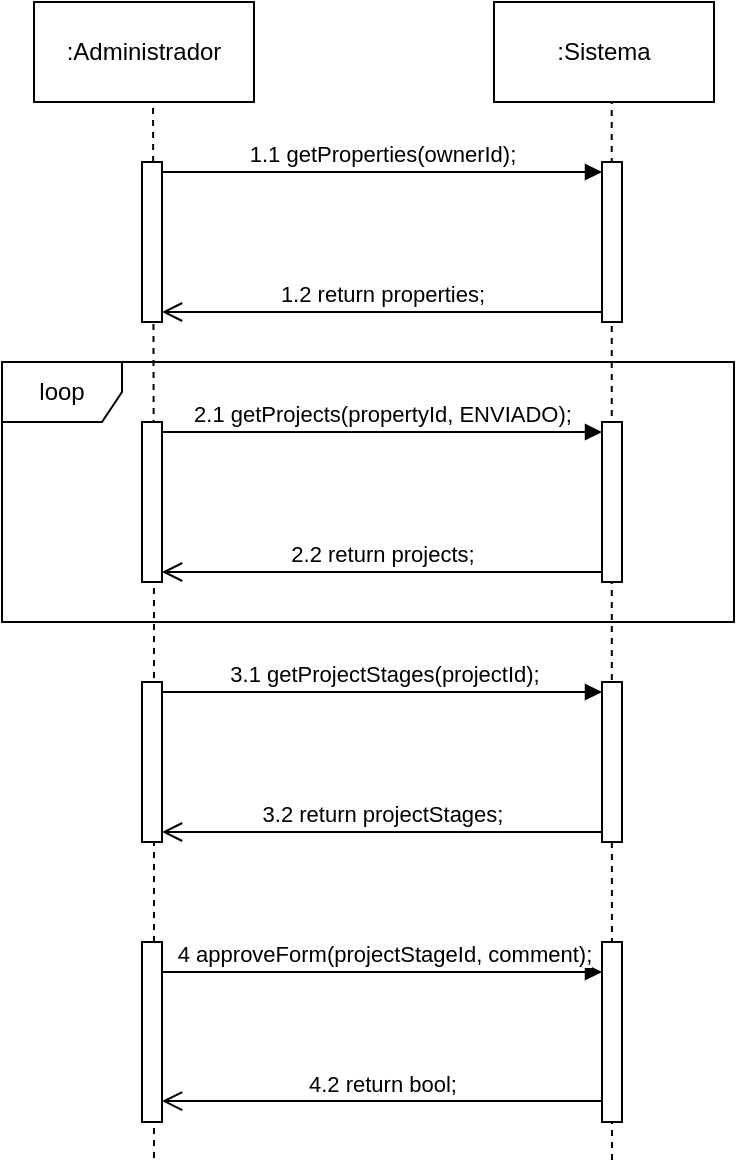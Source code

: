 <mxfile version="21.6.8" type="device">
  <diagram name="Página-1" id="xBMDfGFC0CwT-q9_LW5D">
    <mxGraphModel dx="819" dy="478" grid="1" gridSize="10" guides="1" tooltips="1" connect="1" arrows="1" fold="1" page="1" pageScale="1" pageWidth="827" pageHeight="1169" math="0" shadow="0">
      <root>
        <mxCell id="0" />
        <mxCell id="1" parent="0" />
        <mxCell id="kx_PcAyKxq6jTArTAhgE-3" style="edgeStyle=orthogonalEdgeStyle;rounded=0;orthogonalLoop=1;jettySize=auto;html=1;endArrow=none;endFill=0;dashed=1;" parent="1" edge="1">
          <mxGeometry relative="1" as="geometry">
            <mxPoint x="300" y="670" as="targetPoint" />
            <mxPoint x="299.499" y="125" as="sourcePoint" />
          </mxGeometry>
        </mxCell>
        <mxCell id="kx_PcAyKxq6jTArTAhgE-4" value=":Administrador" style="html=1;whiteSpace=wrap;" parent="1" vertex="1">
          <mxGeometry x="240" y="90" width="110" height="50" as="geometry" />
        </mxCell>
        <mxCell id="kx_PcAyKxq6jTArTAhgE-5" style="edgeStyle=orthogonalEdgeStyle;rounded=0;orthogonalLoop=1;jettySize=auto;html=1;dashed=1;endArrow=none;endFill=0;exitX=0.535;exitY=0.96;exitDx=0;exitDy=0;exitPerimeter=0;" parent="1" source="kx_PcAyKxq6jTArTAhgE-6" edge="1">
          <mxGeometry relative="1" as="geometry">
            <mxPoint x="529" y="670" as="targetPoint" />
          </mxGeometry>
        </mxCell>
        <mxCell id="kx_PcAyKxq6jTArTAhgE-6" value=":Sistema" style="html=1;whiteSpace=wrap;" parent="1" vertex="1">
          <mxGeometry x="470" y="90" width="110" height="50" as="geometry" />
        </mxCell>
        <mxCell id="kx_PcAyKxq6jTArTAhgE-7" value="" style="html=1;points=[[0,0,0,0,5],[0,1,0,0,-5],[1,0,0,0,5],[1,1,0,0,-5]];perimeter=orthogonalPerimeter;outlineConnect=0;targetShapes=umlLifeline;portConstraint=eastwest;newEdgeStyle={&quot;curved&quot;:0,&quot;rounded&quot;:0};" parent="1" vertex="1">
          <mxGeometry x="524" y="300" width="10" height="80" as="geometry" />
        </mxCell>
        <mxCell id="kx_PcAyKxq6jTArTAhgE-8" value="2.1 getProjects(propertyId, ENVIADO);" style="html=1;verticalAlign=bottom;endArrow=block;curved=0;rounded=0;entryX=0;entryY=0;entryDx=0;entryDy=5;exitX=1;exitY=0;exitDx=0;exitDy=5;exitPerimeter=0;" parent="1" source="kx_PcAyKxq6jTArTAhgE-10" target="kx_PcAyKxq6jTArTAhgE-7" edge="1">
          <mxGeometry relative="1" as="geometry">
            <mxPoint x="299" y="305" as="sourcePoint" />
            <mxPoint as="offset" />
          </mxGeometry>
        </mxCell>
        <mxCell id="kx_PcAyKxq6jTArTAhgE-9" value="2.2 return projects;" style="html=1;verticalAlign=bottom;endArrow=open;endSize=8;curved=0;rounded=0;exitX=0;exitY=1;exitDx=0;exitDy=-5;entryX=1;entryY=1;entryDx=0;entryDy=-5;entryPerimeter=0;" parent="1" source="kx_PcAyKxq6jTArTAhgE-7" target="kx_PcAyKxq6jTArTAhgE-10" edge="1">
          <mxGeometry relative="1" as="geometry">
            <mxPoint x="299" y="376" as="targetPoint" />
          </mxGeometry>
        </mxCell>
        <mxCell id="kx_PcAyKxq6jTArTAhgE-10" value="" style="html=1;points=[[0,0,0,0,5],[0,1,0,0,-5],[1,0,0,0,5],[1,1,0,0,-5]];perimeter=orthogonalPerimeter;outlineConnect=0;targetShapes=umlLifeline;portConstraint=eastwest;newEdgeStyle={&quot;curved&quot;:0,&quot;rounded&quot;:0};" parent="1" vertex="1">
          <mxGeometry x="294" y="300" width="10" height="80" as="geometry" />
        </mxCell>
        <mxCell id="kx_PcAyKxq6jTArTAhgE-11" value="" style="html=1;points=[[0,0,0,0,5],[0,1,0,0,-5],[1,0,0,0,5],[1,1,0,0,-5]];perimeter=orthogonalPerimeter;outlineConnect=0;targetShapes=umlLifeline;portConstraint=eastwest;newEdgeStyle={&quot;curved&quot;:0,&quot;rounded&quot;:0};" parent="1" vertex="1">
          <mxGeometry x="524" y="430" width="10" height="80" as="geometry" />
        </mxCell>
        <mxCell id="kx_PcAyKxq6jTArTAhgE-12" value="3.1 getProjectStages(projectId);" style="html=1;verticalAlign=bottom;endArrow=block;curved=0;rounded=0;entryX=0;entryY=0;entryDx=0;entryDy=5;exitX=1;exitY=0;exitDx=0;exitDy=5;exitPerimeter=0;" parent="1" source="kx_PcAyKxq6jTArTAhgE-14" target="kx_PcAyKxq6jTArTAhgE-11" edge="1">
          <mxGeometry x="0.003" relative="1" as="geometry">
            <mxPoint x="299" y="435" as="sourcePoint" />
            <mxPoint as="offset" />
          </mxGeometry>
        </mxCell>
        <mxCell id="kx_PcAyKxq6jTArTAhgE-13" value="3.2 return projectStages;" style="html=1;verticalAlign=bottom;endArrow=open;endSize=8;curved=0;rounded=0;exitX=0;exitY=1;exitDx=0;exitDy=-5;entryX=1;entryY=1;entryDx=0;entryDy=-5;entryPerimeter=0;" parent="1" source="kx_PcAyKxq6jTArTAhgE-11" target="kx_PcAyKxq6jTArTAhgE-14" edge="1">
          <mxGeometry relative="1" as="geometry">
            <mxPoint x="299" y="506" as="targetPoint" />
          </mxGeometry>
        </mxCell>
        <mxCell id="kx_PcAyKxq6jTArTAhgE-14" value="" style="html=1;points=[[0,0,0,0,5],[0,1,0,0,-5],[1,0,0,0,5],[1,1,0,0,-5]];perimeter=orthogonalPerimeter;outlineConnect=0;targetShapes=umlLifeline;portConstraint=eastwest;newEdgeStyle={&quot;curved&quot;:0,&quot;rounded&quot;:0};" parent="1" vertex="1">
          <mxGeometry x="294" y="430" width="10" height="80" as="geometry" />
        </mxCell>
        <mxCell id="kx_PcAyKxq6jTArTAhgE-26" value="" style="html=1;points=[[0,0,0,0,5],[0,1,0,0,-5],[1,0,0,0,5],[1,1,0,0,-5]];perimeter=orthogonalPerimeter;outlineConnect=0;targetShapes=umlLifeline;portConstraint=eastwest;newEdgeStyle={&quot;curved&quot;:0,&quot;rounded&quot;:0};" parent="1" vertex="1">
          <mxGeometry x="524" y="560" width="10" height="90" as="geometry" />
        </mxCell>
        <mxCell id="kx_PcAyKxq6jTArTAhgE-27" value="4 approveForm(projectStageId, comment);" style="html=1;verticalAlign=bottom;endArrow=block;curved=0;rounded=0;entryX=0;entryY=0;entryDx=0;entryDy=5;exitX=1;exitY=0;exitDx=0;exitDy=5;exitPerimeter=0;" parent="1" edge="1">
          <mxGeometry x="0.003" relative="1" as="geometry">
            <mxPoint x="304" y="575" as="sourcePoint" />
            <mxPoint as="offset" />
            <mxPoint x="524" y="575" as="targetPoint" />
          </mxGeometry>
        </mxCell>
        <mxCell id="kx_PcAyKxq6jTArTAhgE-29" value="" style="html=1;points=[[0,0,0,0,5],[0,1,0,0,-5],[1,0,0,0,5],[1,1,0,0,-5]];perimeter=orthogonalPerimeter;outlineConnect=0;targetShapes=umlLifeline;portConstraint=eastwest;newEdgeStyle={&quot;curved&quot;:0,&quot;rounded&quot;:0};" parent="1" vertex="1">
          <mxGeometry x="294" y="560" width="10" height="90" as="geometry" />
        </mxCell>
        <mxCell id="LBBF62b1J57x7txm6KjX-1" value="4.2 return bool;" style="html=1;verticalAlign=bottom;endArrow=open;endSize=8;curved=0;rounded=0;exitX=0;exitY=1;exitDx=0;exitDy=-5;entryX=1;entryY=1;entryDx=0;entryDy=-5;entryPerimeter=0;" edge="1" parent="1">
          <mxGeometry relative="1" as="geometry">
            <mxPoint x="304" y="639.52" as="targetPoint" />
            <mxPoint x="524" y="639.52" as="sourcePoint" />
          </mxGeometry>
        </mxCell>
        <mxCell id="LBBF62b1J57x7txm6KjX-2" value="" style="html=1;points=[[0,0,0,0,5],[0,1,0,0,-5],[1,0,0,0,5],[1,1,0,0,-5]];perimeter=orthogonalPerimeter;outlineConnect=0;targetShapes=umlLifeline;portConstraint=eastwest;newEdgeStyle={&quot;curved&quot;:0,&quot;rounded&quot;:0};" vertex="1" parent="1">
          <mxGeometry x="524" y="170" width="10" height="80" as="geometry" />
        </mxCell>
        <mxCell id="LBBF62b1J57x7txm6KjX-3" value="1.1 getProperties(ownerId);" style="html=1;verticalAlign=bottom;endArrow=block;curved=0;rounded=0;entryX=0;entryY=0;entryDx=0;entryDy=5;exitX=1;exitY=0;exitDx=0;exitDy=5;exitPerimeter=0;" edge="1" parent="1" source="LBBF62b1J57x7txm6KjX-5" target="LBBF62b1J57x7txm6KjX-2">
          <mxGeometry relative="1" as="geometry">
            <mxPoint x="299" y="175" as="sourcePoint" />
            <mxPoint as="offset" />
          </mxGeometry>
        </mxCell>
        <mxCell id="LBBF62b1J57x7txm6KjX-4" value="1.2 return properties;" style="html=1;verticalAlign=bottom;endArrow=open;endSize=8;curved=0;rounded=0;exitX=0;exitY=1;exitDx=0;exitDy=-5;entryX=1;entryY=1;entryDx=0;entryDy=-5;entryPerimeter=0;" edge="1" parent="1" source="LBBF62b1J57x7txm6KjX-2" target="LBBF62b1J57x7txm6KjX-5">
          <mxGeometry relative="1" as="geometry">
            <mxPoint x="299" y="246" as="targetPoint" />
          </mxGeometry>
        </mxCell>
        <mxCell id="LBBF62b1J57x7txm6KjX-5" value="" style="html=1;points=[[0,0,0,0,5],[0,1,0,0,-5],[1,0,0,0,5],[1,1,0,0,-5]];perimeter=orthogonalPerimeter;outlineConnect=0;targetShapes=umlLifeline;portConstraint=eastwest;newEdgeStyle={&quot;curved&quot;:0,&quot;rounded&quot;:0};" vertex="1" parent="1">
          <mxGeometry x="294" y="170" width="10" height="80" as="geometry" />
        </mxCell>
        <mxCell id="LBBF62b1J57x7txm6KjX-7" value="loop" style="shape=umlFrame;whiteSpace=wrap;html=1;pointerEvents=0;" vertex="1" parent="1">
          <mxGeometry x="224" y="270" width="366" height="130" as="geometry" />
        </mxCell>
      </root>
    </mxGraphModel>
  </diagram>
</mxfile>
